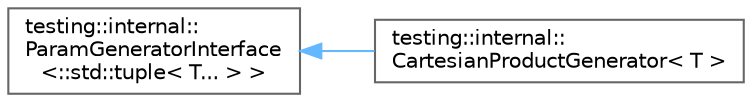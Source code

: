 digraph "Graphical Class Hierarchy"
{
 // LATEX_PDF_SIZE
  bgcolor="transparent";
  edge [fontname=Helvetica,fontsize=10,labelfontname=Helvetica,labelfontsize=10];
  node [fontname=Helvetica,fontsize=10,shape=box,height=0.2,width=0.4];
  rankdir="LR";
  Node0 [id="Node000000",label="testing::internal::\lParamGeneratorInterface\l\<::std::tuple\< T... \> \>",height=0.2,width=0.4,color="grey40", fillcolor="white", style="filled",URL="$classtesting_1_1internal_1_1ParamGeneratorInterface.html",tooltip=" "];
  Node0 -> Node1 [id="edge487_Node000000_Node000001",dir="back",color="steelblue1",style="solid",tooltip=" "];
  Node1 [id="Node000001",label="testing::internal::\lCartesianProductGenerator\< T \>",height=0.2,width=0.4,color="grey40", fillcolor="white", style="filled",URL="$classtesting_1_1internal_1_1CartesianProductGenerator.html",tooltip=" "];
}

